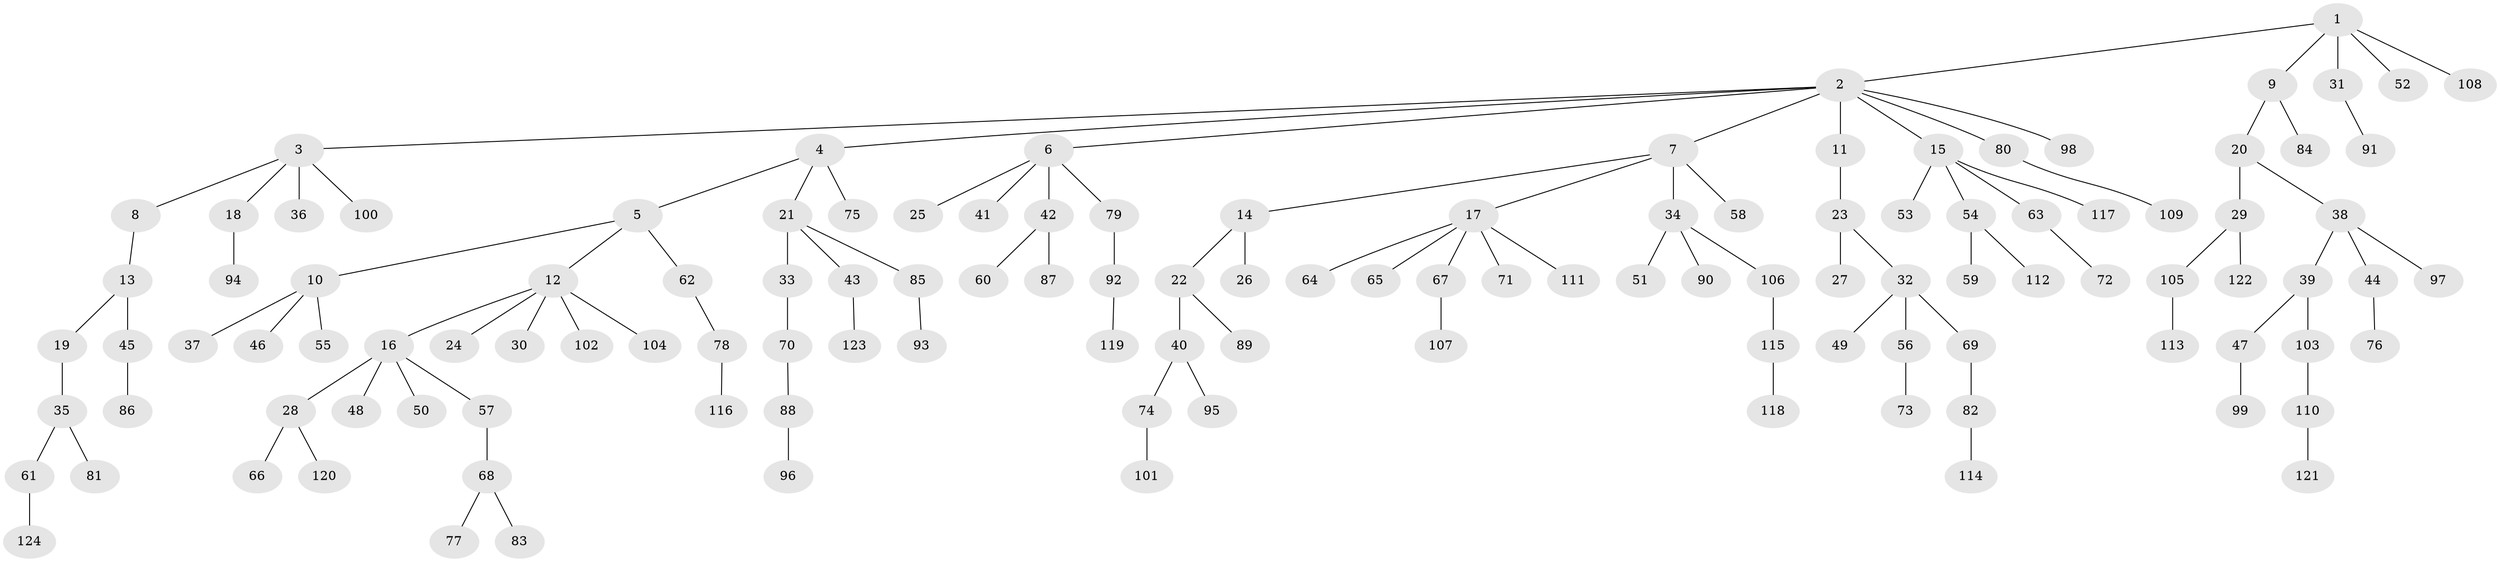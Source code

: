 // coarse degree distribution, {5: 0.06976744186046512, 11: 0.011627906976744186, 4: 0.08139534883720931, 3: 0.06976744186046512, 2: 0.19767441860465115, 1: 0.5697674418604651}
// Generated by graph-tools (version 1.1) at 2025/24/03/03/25 07:24:07]
// undirected, 124 vertices, 123 edges
graph export_dot {
graph [start="1"]
  node [color=gray90,style=filled];
  1;
  2;
  3;
  4;
  5;
  6;
  7;
  8;
  9;
  10;
  11;
  12;
  13;
  14;
  15;
  16;
  17;
  18;
  19;
  20;
  21;
  22;
  23;
  24;
  25;
  26;
  27;
  28;
  29;
  30;
  31;
  32;
  33;
  34;
  35;
  36;
  37;
  38;
  39;
  40;
  41;
  42;
  43;
  44;
  45;
  46;
  47;
  48;
  49;
  50;
  51;
  52;
  53;
  54;
  55;
  56;
  57;
  58;
  59;
  60;
  61;
  62;
  63;
  64;
  65;
  66;
  67;
  68;
  69;
  70;
  71;
  72;
  73;
  74;
  75;
  76;
  77;
  78;
  79;
  80;
  81;
  82;
  83;
  84;
  85;
  86;
  87;
  88;
  89;
  90;
  91;
  92;
  93;
  94;
  95;
  96;
  97;
  98;
  99;
  100;
  101;
  102;
  103;
  104;
  105;
  106;
  107;
  108;
  109;
  110;
  111;
  112;
  113;
  114;
  115;
  116;
  117;
  118;
  119;
  120;
  121;
  122;
  123;
  124;
  1 -- 2;
  1 -- 9;
  1 -- 31;
  1 -- 52;
  1 -- 108;
  2 -- 3;
  2 -- 4;
  2 -- 6;
  2 -- 7;
  2 -- 11;
  2 -- 15;
  2 -- 80;
  2 -- 98;
  3 -- 8;
  3 -- 18;
  3 -- 36;
  3 -- 100;
  4 -- 5;
  4 -- 21;
  4 -- 75;
  5 -- 10;
  5 -- 12;
  5 -- 62;
  6 -- 25;
  6 -- 41;
  6 -- 42;
  6 -- 79;
  7 -- 14;
  7 -- 17;
  7 -- 34;
  7 -- 58;
  8 -- 13;
  9 -- 20;
  9 -- 84;
  10 -- 37;
  10 -- 46;
  10 -- 55;
  11 -- 23;
  12 -- 16;
  12 -- 24;
  12 -- 30;
  12 -- 102;
  12 -- 104;
  13 -- 19;
  13 -- 45;
  14 -- 22;
  14 -- 26;
  15 -- 53;
  15 -- 54;
  15 -- 63;
  15 -- 117;
  16 -- 28;
  16 -- 48;
  16 -- 50;
  16 -- 57;
  17 -- 64;
  17 -- 65;
  17 -- 67;
  17 -- 71;
  17 -- 111;
  18 -- 94;
  19 -- 35;
  20 -- 29;
  20 -- 38;
  21 -- 33;
  21 -- 43;
  21 -- 85;
  22 -- 40;
  22 -- 89;
  23 -- 27;
  23 -- 32;
  28 -- 66;
  28 -- 120;
  29 -- 105;
  29 -- 122;
  31 -- 91;
  32 -- 49;
  32 -- 56;
  32 -- 69;
  33 -- 70;
  34 -- 51;
  34 -- 90;
  34 -- 106;
  35 -- 61;
  35 -- 81;
  38 -- 39;
  38 -- 44;
  38 -- 97;
  39 -- 47;
  39 -- 103;
  40 -- 74;
  40 -- 95;
  42 -- 60;
  42 -- 87;
  43 -- 123;
  44 -- 76;
  45 -- 86;
  47 -- 99;
  54 -- 59;
  54 -- 112;
  56 -- 73;
  57 -- 68;
  61 -- 124;
  62 -- 78;
  63 -- 72;
  67 -- 107;
  68 -- 77;
  68 -- 83;
  69 -- 82;
  70 -- 88;
  74 -- 101;
  78 -- 116;
  79 -- 92;
  80 -- 109;
  82 -- 114;
  85 -- 93;
  88 -- 96;
  92 -- 119;
  103 -- 110;
  105 -- 113;
  106 -- 115;
  110 -- 121;
  115 -- 118;
}
